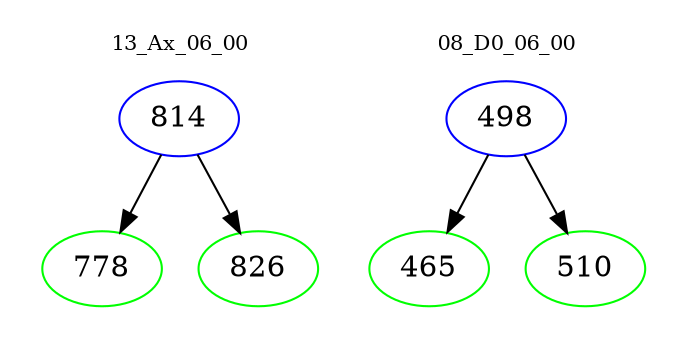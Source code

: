 digraph{
subgraph cluster_0 {
color = white
label = "13_Ax_06_00";
fontsize=10;
T0_814 [label="814", color="blue"]
T0_814 -> T0_778 [color="black"]
T0_778 [label="778", color="green"]
T0_814 -> T0_826 [color="black"]
T0_826 [label="826", color="green"]
}
subgraph cluster_1 {
color = white
label = "08_D0_06_00";
fontsize=10;
T1_498 [label="498", color="blue"]
T1_498 -> T1_465 [color="black"]
T1_465 [label="465", color="green"]
T1_498 -> T1_510 [color="black"]
T1_510 [label="510", color="green"]
}
}
